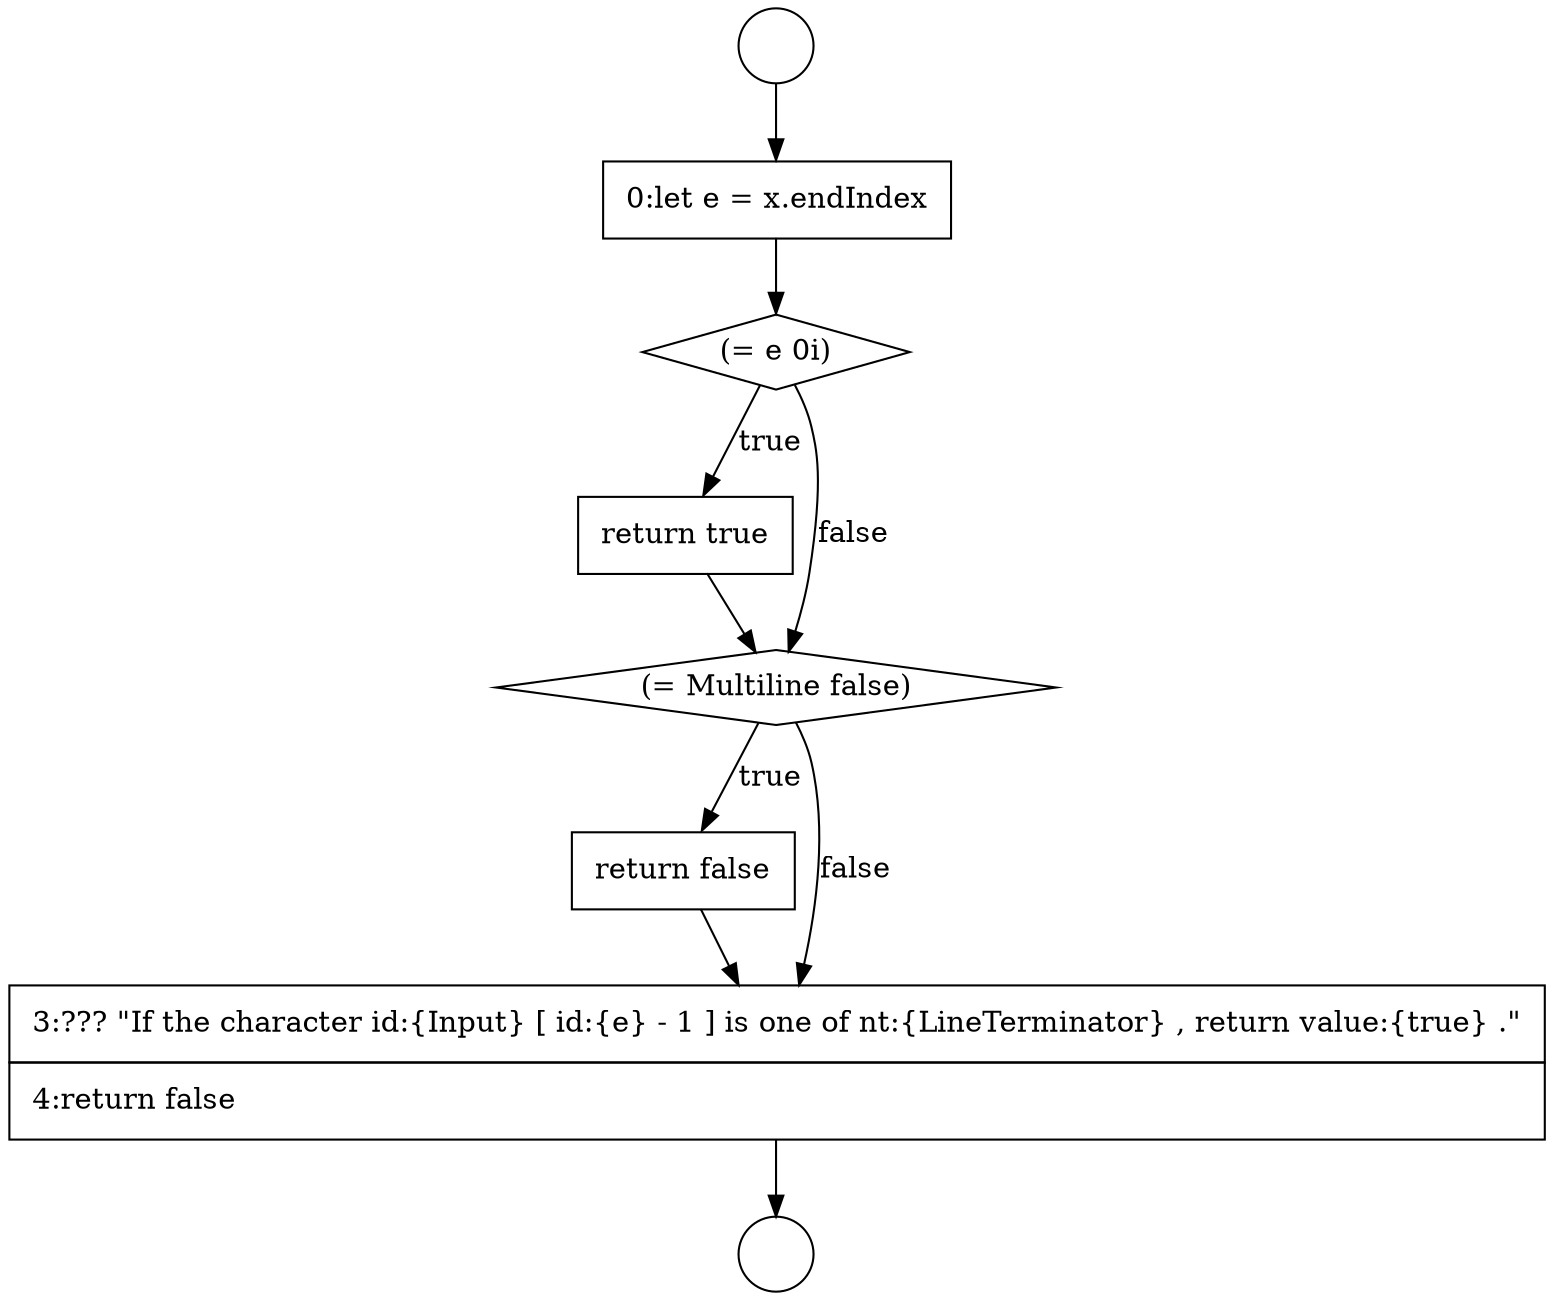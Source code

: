 digraph {
  node12299 [shape=none, margin=0, label=<<font color="black">
    <table border="0" cellborder="1" cellspacing="0" cellpadding="10">
      <tr><td align="left">return false</td></tr>
    </table>
  </font>> color="black" fillcolor="white" style=filled]
  node12296 [shape=diamond, label=<<font color="black">(= e 0i)</font>> color="black" fillcolor="white" style=filled]
  node12300 [shape=none, margin=0, label=<<font color="black">
    <table border="0" cellborder="1" cellspacing="0" cellpadding="10">
      <tr><td align="left">3:??? &quot;If the character id:{Input} [ id:{e} - 1 ] is one of nt:{LineTerminator} , return value:{true} .&quot;</td></tr>
      <tr><td align="left">4:return false</td></tr>
    </table>
  </font>> color="black" fillcolor="white" style=filled]
  node12295 [shape=none, margin=0, label=<<font color="black">
    <table border="0" cellborder="1" cellspacing="0" cellpadding="10">
      <tr><td align="left">0:let e = x.endIndex</td></tr>
    </table>
  </font>> color="black" fillcolor="white" style=filled]
  node12297 [shape=none, margin=0, label=<<font color="black">
    <table border="0" cellborder="1" cellspacing="0" cellpadding="10">
      <tr><td align="left">return true</td></tr>
    </table>
  </font>> color="black" fillcolor="white" style=filled]
  node12294 [shape=circle label=" " color="black" fillcolor="white" style=filled]
  node12298 [shape=diamond, label=<<font color="black">(= Multiline false)</font>> color="black" fillcolor="white" style=filled]
  node12293 [shape=circle label=" " color="black" fillcolor="white" style=filled]
  node12300 -> node12294 [ color="black"]
  node12299 -> node12300 [ color="black"]
  node12297 -> node12298 [ color="black"]
  node12296 -> node12297 [label=<<font color="black">true</font>> color="black"]
  node12296 -> node12298 [label=<<font color="black">false</font>> color="black"]
  node12298 -> node12299 [label=<<font color="black">true</font>> color="black"]
  node12298 -> node12300 [label=<<font color="black">false</font>> color="black"]
  node12293 -> node12295 [ color="black"]
  node12295 -> node12296 [ color="black"]
}
